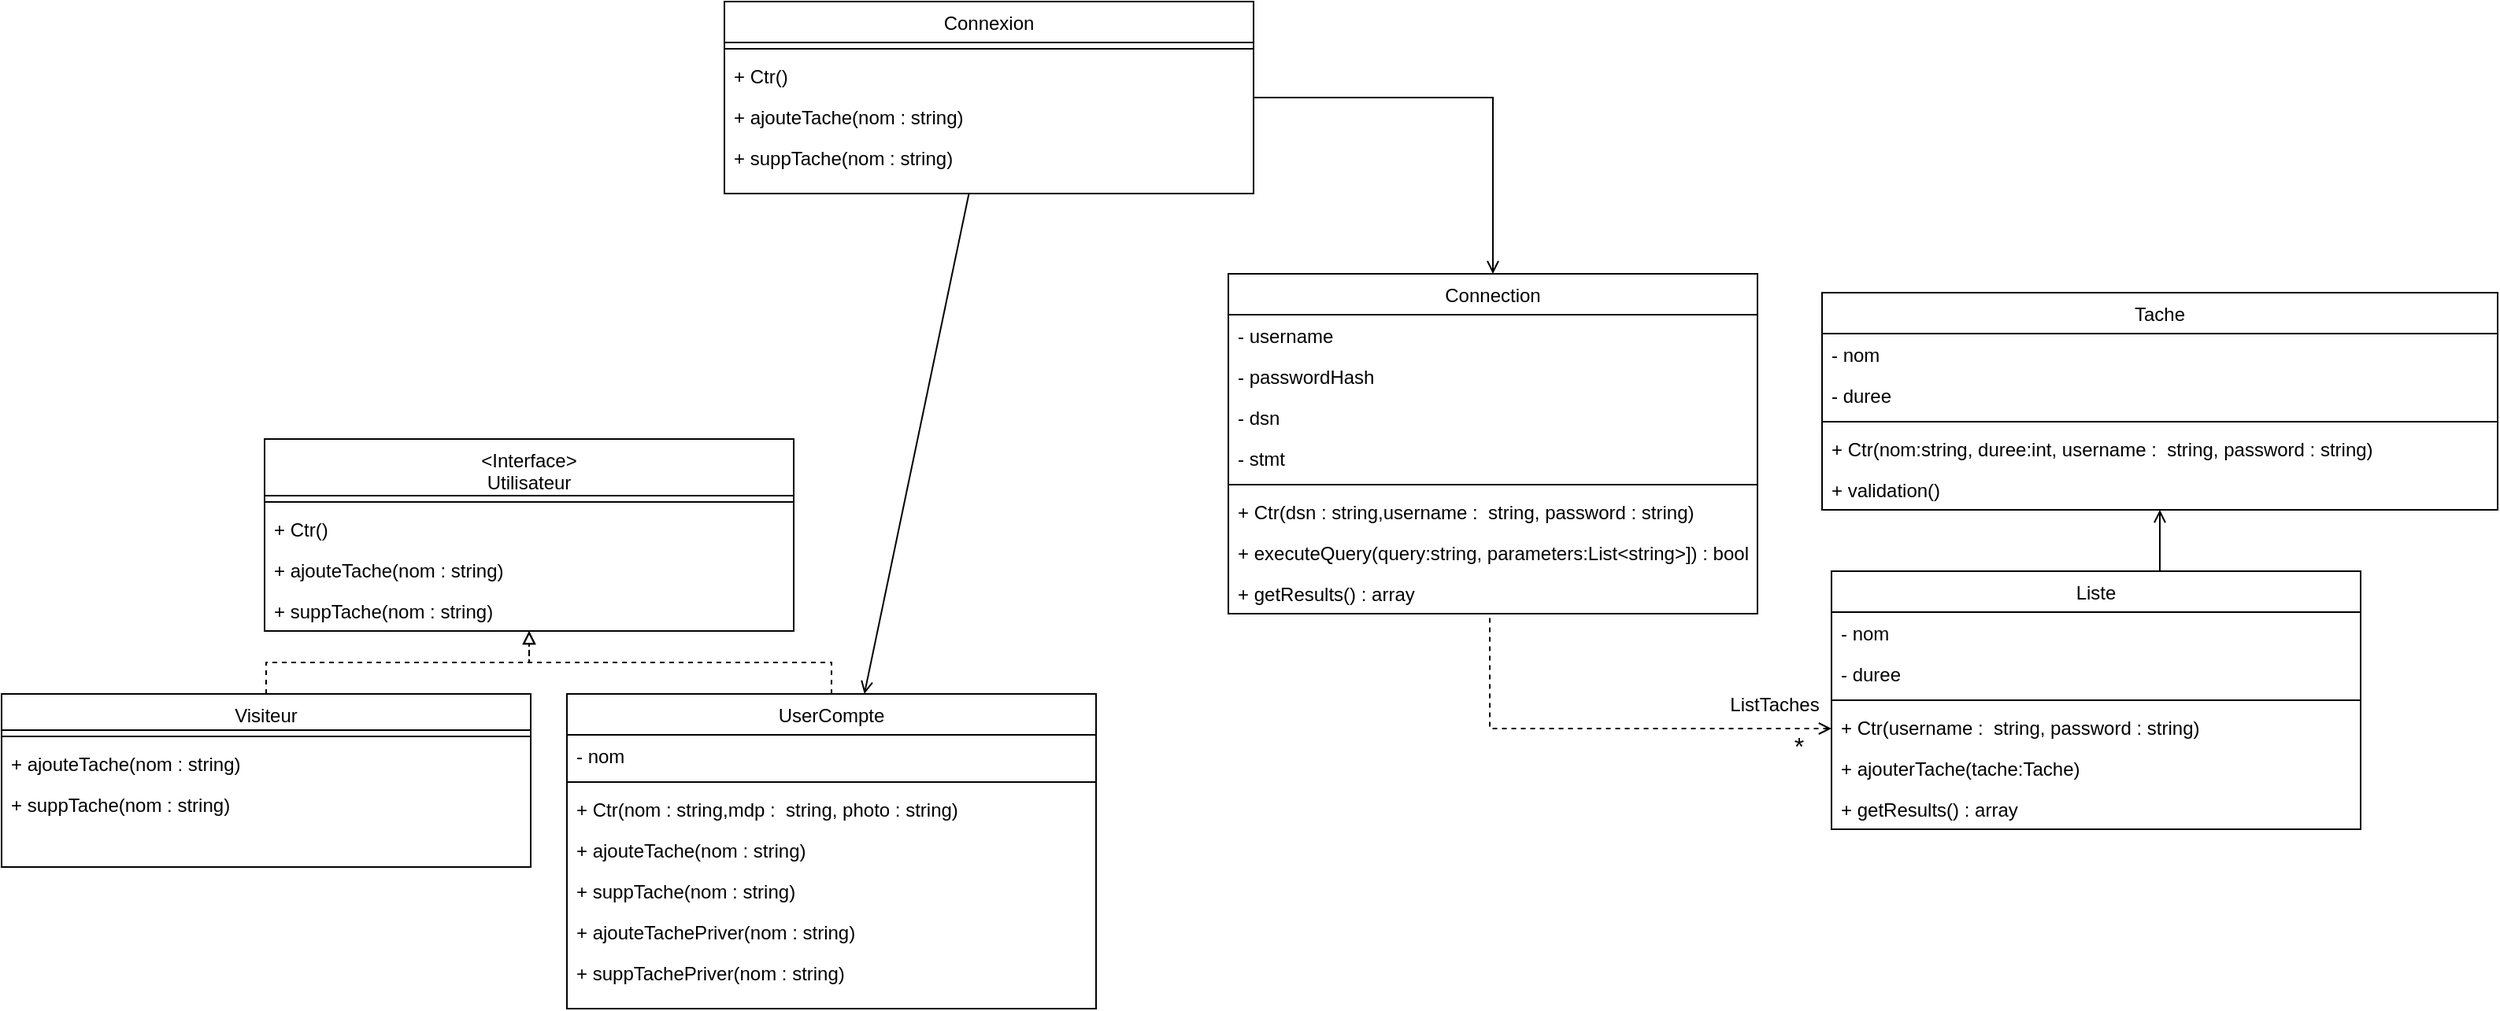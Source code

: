 <mxfile version="16.5.2" type="device"><diagram id="C5RBs43oDa-KdzZeNtuy" name="Page-1"><mxGraphModel dx="1818" dy="1159" grid="0" gridSize="10" guides="1" tooltips="1" connect="1" arrows="1" fold="1" page="0" pageScale="1" pageWidth="827" pageHeight="1169" math="0" shadow="0"><root><mxCell id="WIyWlLk6GJQsqaUBKTNV-0"/><mxCell id="WIyWlLk6GJQsqaUBKTNV-1" parent="WIyWlLk6GJQsqaUBKTNV-0"/><mxCell id="zkfFHV4jXpPFQw0GAbJ--17" value="Connection" style="swimlane;fontStyle=0;align=center;verticalAlign=top;childLayout=stackLayout;horizontal=1;startSize=26;horizontalStack=0;resizeParent=1;resizeLast=0;collapsible=1;marginBottom=0;rounded=0;shadow=0;strokeWidth=1;" parent="WIyWlLk6GJQsqaUBKTNV-1" vertex="1"><mxGeometry x="511" y="168" width="336" height="216" as="geometry"><mxRectangle x="550" y="140" width="160" height="26" as="alternateBounds"/></mxGeometry></mxCell><mxCell id="zkfFHV4jXpPFQw0GAbJ--22" value="- username" style="text;align=left;verticalAlign=top;spacingLeft=4;spacingRight=4;overflow=hidden;rotatable=0;points=[[0,0.5],[1,0.5]];portConstraint=eastwest;rounded=0;shadow=0;html=0;" parent="zkfFHV4jXpPFQw0GAbJ--17" vertex="1"><mxGeometry y="26" width="336" height="26" as="geometry"/></mxCell><mxCell id="lPT6mzKUqGH954RTQxX--47" value="- passwordHash" style="text;align=left;verticalAlign=top;spacingLeft=4;spacingRight=4;overflow=hidden;rotatable=0;points=[[0,0.5],[1,0.5]];portConstraint=eastwest;rounded=0;shadow=0;html=0;" parent="zkfFHV4jXpPFQw0GAbJ--17" vertex="1"><mxGeometry y="52" width="336" height="26" as="geometry"/></mxCell><mxCell id="lPT6mzKUqGH954RTQxX--49" value="- dsn" style="text;align=left;verticalAlign=top;spacingLeft=4;spacingRight=4;overflow=hidden;rotatable=0;points=[[0,0.5],[1,0.5]];portConstraint=eastwest;rounded=0;shadow=0;html=0;" parent="zkfFHV4jXpPFQw0GAbJ--17" vertex="1"><mxGeometry y="78" width="336" height="26" as="geometry"/></mxCell><mxCell id="lPT6mzKUqGH954RTQxX--50" value="- stmt" style="text;align=left;verticalAlign=top;spacingLeft=4;spacingRight=4;overflow=hidden;rotatable=0;points=[[0,0.5],[1,0.5]];portConstraint=eastwest;rounded=0;shadow=0;html=0;" parent="zkfFHV4jXpPFQw0GAbJ--17" vertex="1"><mxGeometry y="104" width="336" height="26" as="geometry"/></mxCell><mxCell id="zkfFHV4jXpPFQw0GAbJ--23" value="" style="line;html=1;strokeWidth=1;align=left;verticalAlign=middle;spacingTop=-1;spacingLeft=3;spacingRight=3;rotatable=0;labelPosition=right;points=[];portConstraint=eastwest;" parent="zkfFHV4jXpPFQw0GAbJ--17" vertex="1"><mxGeometry y="130" width="336" height="8" as="geometry"/></mxCell><mxCell id="zkfFHV4jXpPFQw0GAbJ--24" value="+ Ctr(dsn : string,username :  string, password : string)" style="text;align=left;verticalAlign=top;spacingLeft=4;spacingRight=4;overflow=hidden;rotatable=0;points=[[0,0.5],[1,0.5]];portConstraint=eastwest;" parent="zkfFHV4jXpPFQw0GAbJ--17" vertex="1"><mxGeometry y="138" width="336" height="26" as="geometry"/></mxCell><mxCell id="44q8FM0cvwy1MisjzVkP-1" value="+ executeQuery(query:string, parameters:List&lt;string&gt;]) : bool" style="text;align=left;verticalAlign=top;spacingLeft=4;spacingRight=4;overflow=hidden;rotatable=0;points=[[0,0.5],[1,0.5]];portConstraint=eastwest;" parent="zkfFHV4jXpPFQw0GAbJ--17" vertex="1"><mxGeometry y="164" width="336" height="26" as="geometry"/></mxCell><mxCell id="44q8FM0cvwy1MisjzVkP-2" value="+ getResults() : array" style="text;align=left;verticalAlign=top;spacingLeft=4;spacingRight=4;overflow=hidden;rotatable=0;points=[[0,0.5],[1,0.5]];portConstraint=eastwest;" parent="zkfFHV4jXpPFQw0GAbJ--17" vertex="1"><mxGeometry y="190" width="336" height="26" as="geometry"/></mxCell><mxCell id="lPT6mzKUqGH954RTQxX--0" value="Tache" style="swimlane;fontStyle=0;align=center;verticalAlign=top;childLayout=stackLayout;horizontal=1;startSize=26;horizontalStack=0;resizeParent=1;resizeLast=0;collapsible=1;marginBottom=0;rounded=0;shadow=0;strokeWidth=1;" parent="WIyWlLk6GJQsqaUBKTNV-1" vertex="1"><mxGeometry x="888" y="180" width="429" height="138" as="geometry"><mxRectangle x="550" y="140" width="160" height="26" as="alternateBounds"/></mxGeometry></mxCell><mxCell id="lPT6mzKUqGH954RTQxX--1" value="- nom" style="text;align=left;verticalAlign=top;spacingLeft=4;spacingRight=4;overflow=hidden;rotatable=0;points=[[0,0.5],[1,0.5]];portConstraint=eastwest;rounded=0;shadow=0;html=0;" parent="lPT6mzKUqGH954RTQxX--0" vertex="1"><mxGeometry y="26" width="429" height="26" as="geometry"/></mxCell><mxCell id="lPT6mzKUqGH954RTQxX--7" value="- duree" style="text;align=left;verticalAlign=top;spacingLeft=4;spacingRight=4;overflow=hidden;rotatable=0;points=[[0,0.5],[1,0.5]];portConstraint=eastwest;rounded=0;shadow=0;html=0;" parent="lPT6mzKUqGH954RTQxX--0" vertex="1"><mxGeometry y="52" width="429" height="26" as="geometry"/></mxCell><mxCell id="lPT6mzKUqGH954RTQxX--2" value="" style="line;html=1;strokeWidth=1;align=left;verticalAlign=middle;spacingTop=-1;spacingLeft=3;spacingRight=3;rotatable=0;labelPosition=right;points=[];portConstraint=eastwest;" parent="lPT6mzKUqGH954RTQxX--0" vertex="1"><mxGeometry y="78" width="429" height="8" as="geometry"/></mxCell><mxCell id="lPT6mzKUqGH954RTQxX--3" value="+ Ctr(nom:string, duree:int, username :  string, password : string)" style="text;align=left;verticalAlign=top;spacingLeft=4;spacingRight=4;overflow=hidden;rotatable=0;points=[[0,0.5],[1,0.5]];portConstraint=eastwest;" parent="lPT6mzKUqGH954RTQxX--0" vertex="1"><mxGeometry y="86" width="429" height="26" as="geometry"/></mxCell><mxCell id="4B2QlwdQSiukdLjfvTYh-6" value="+ validation()" style="text;align=left;verticalAlign=top;spacingLeft=4;spacingRight=4;overflow=hidden;rotatable=0;points=[[0,0.5],[1,0.5]];portConstraint=eastwest;" vertex="1" parent="lPT6mzKUqGH954RTQxX--0"><mxGeometry y="112" width="429" height="26" as="geometry"/></mxCell><mxCell id="lPT6mzKUqGH954RTQxX--8" value="Liste" style="swimlane;fontStyle=0;align=center;verticalAlign=top;childLayout=stackLayout;horizontal=1;startSize=26;horizontalStack=0;resizeParent=1;resizeLast=0;collapsible=1;marginBottom=0;rounded=0;shadow=0;strokeWidth=1;" parent="WIyWlLk6GJQsqaUBKTNV-1" vertex="1"><mxGeometry x="894" y="357" width="336" height="164" as="geometry"><mxRectangle x="550" y="140" width="160" height="26" as="alternateBounds"/></mxGeometry></mxCell><mxCell id="lPT6mzKUqGH954RTQxX--9" value="- nom" style="text;align=left;verticalAlign=top;spacingLeft=4;spacingRight=4;overflow=hidden;rotatable=0;points=[[0,0.5],[1,0.5]];portConstraint=eastwest;rounded=0;shadow=0;html=0;" parent="lPT6mzKUqGH954RTQxX--8" vertex="1"><mxGeometry y="26" width="336" height="26" as="geometry"/></mxCell><mxCell id="lPT6mzKUqGH954RTQxX--10" value="- duree" style="text;align=left;verticalAlign=top;spacingLeft=4;spacingRight=4;overflow=hidden;rotatable=0;points=[[0,0.5],[1,0.5]];portConstraint=eastwest;rounded=0;shadow=0;html=0;" parent="lPT6mzKUqGH954RTQxX--8" vertex="1"><mxGeometry y="52" width="336" height="26" as="geometry"/></mxCell><mxCell id="lPT6mzKUqGH954RTQxX--11" value="" style="line;html=1;strokeWidth=1;align=left;verticalAlign=middle;spacingTop=-1;spacingLeft=3;spacingRight=3;rotatable=0;labelPosition=right;points=[];portConstraint=eastwest;" parent="lPT6mzKUqGH954RTQxX--8" vertex="1"><mxGeometry y="78" width="336" height="8" as="geometry"/></mxCell><mxCell id="lPT6mzKUqGH954RTQxX--12" value="+ Ctr(username :  string, password : string)" style="text;align=left;verticalAlign=top;spacingLeft=4;spacingRight=4;overflow=hidden;rotatable=0;points=[[0,0.5],[1,0.5]];portConstraint=eastwest;" parent="lPT6mzKUqGH954RTQxX--8" vertex="1"><mxGeometry y="86" width="336" height="26" as="geometry"/></mxCell><mxCell id="lPT6mzKUqGH954RTQxX--13" value="+ ajouterTache(tache:Tache)" style="text;align=left;verticalAlign=top;spacingLeft=4;spacingRight=4;overflow=hidden;rotatable=0;points=[[0,0.5],[1,0.5]];portConstraint=eastwest;" parent="lPT6mzKUqGH954RTQxX--8" vertex="1"><mxGeometry y="112" width="336" height="26" as="geometry"/></mxCell><mxCell id="lPT6mzKUqGH954RTQxX--14" value="+ getResults() : array" style="text;align=left;verticalAlign=top;spacingLeft=4;spacingRight=4;overflow=hidden;rotatable=0;points=[[0,0.5],[1,0.5]];portConstraint=eastwest;" parent="lPT6mzKUqGH954RTQxX--8" vertex="1"><mxGeometry y="138" width="336" height="26" as="geometry"/></mxCell><mxCell id="lPT6mzKUqGH954RTQxX--15" value="" style="edgeStyle=orthogonalEdgeStyle;rounded=0;orthogonalLoop=1;jettySize=auto;html=1;startArrow=open;startFill=0;endArrow=none;endFill=0;" parent="WIyWlLk6GJQsqaUBKTNV-1" source="lPT6mzKUqGH954RTQxX--0" target="lPT6mzKUqGH954RTQxX--8" edge="1"><mxGeometry relative="1" as="geometry"><mxPoint x="904" y="434" as="sourcePoint"/><mxPoint x="543" y="285" as="targetPoint"/><Array as="points"><mxPoint x="1049" y="389"/><mxPoint x="1049" y="389"/></Array></mxGeometry></mxCell><mxCell id="lPT6mzKUqGH954RTQxX--16" value="&lt;Interface&gt;&#xA;Utilisateur" style="swimlane;fontStyle=0;align=center;verticalAlign=top;childLayout=stackLayout;horizontal=1;startSize=36;horizontalStack=0;resizeParent=1;resizeLast=0;collapsible=1;marginBottom=0;rounded=0;shadow=0;strokeWidth=1;" parent="WIyWlLk6GJQsqaUBKTNV-1" vertex="1"><mxGeometry x="-101" y="273" width="336" height="122" as="geometry"><mxRectangle x="550" y="140" width="160" height="26" as="alternateBounds"/></mxGeometry></mxCell><mxCell id="lPT6mzKUqGH954RTQxX--19" value="" style="line;html=1;strokeWidth=1;align=left;verticalAlign=middle;spacingTop=-1;spacingLeft=3;spacingRight=3;rotatable=0;labelPosition=right;points=[];portConstraint=eastwest;" parent="lPT6mzKUqGH954RTQxX--16" vertex="1"><mxGeometry y="36" width="336" height="8" as="geometry"/></mxCell><mxCell id="lPT6mzKUqGH954RTQxX--37" value="+ Ctr()" style="text;align=left;verticalAlign=top;spacingLeft=4;spacingRight=4;overflow=hidden;rotatable=0;points=[[0,0.5],[1,0.5]];portConstraint=eastwest;" parent="lPT6mzKUqGH954RTQxX--16" vertex="1"><mxGeometry y="44" width="336" height="26" as="geometry"/></mxCell><mxCell id="lPT6mzKUqGH954RTQxX--38" value="+ ajouteTache(nom : string)" style="text;align=left;verticalAlign=top;spacingLeft=4;spacingRight=4;overflow=hidden;rotatable=0;points=[[0,0.5],[1,0.5]];portConstraint=eastwest;" parent="lPT6mzKUqGH954RTQxX--16" vertex="1"><mxGeometry y="70" width="336" height="26" as="geometry"/></mxCell><mxCell id="lPT6mzKUqGH954RTQxX--39" value="+ suppTache(nom : string)" style="text;align=left;verticalAlign=top;spacingLeft=4;spacingRight=4;overflow=hidden;rotatable=0;points=[[0,0.5],[1,0.5]];portConstraint=eastwest;" parent="lPT6mzKUqGH954RTQxX--16" vertex="1"><mxGeometry y="96" width="336" height="26" as="geometry"/></mxCell><mxCell id="lPT6mzKUqGH954RTQxX--27" value="" style="edgeStyle=orthogonalEdgeStyle;rounded=0;orthogonalLoop=1;jettySize=auto;html=1;startArrow=none;startFill=0;endArrow=block;endFill=0;strokeWidth=1;dashed=1;" parent="WIyWlLk6GJQsqaUBKTNV-1" source="lPT6mzKUqGH954RTQxX--23" target="lPT6mzKUqGH954RTQxX--16" edge="1"><mxGeometry relative="1" as="geometry"/></mxCell><mxCell id="lPT6mzKUqGH954RTQxX--23" value="UserCompte" style="swimlane;fontStyle=0;align=center;verticalAlign=top;childLayout=stackLayout;horizontal=1;startSize=26;horizontalStack=0;resizeParent=1;resizeLast=0;collapsible=1;marginBottom=0;rounded=0;shadow=0;strokeWidth=1;" parent="WIyWlLk6GJQsqaUBKTNV-1" vertex="1"><mxGeometry x="91" y="435" width="336" height="200" as="geometry"><mxRectangle x="550" y="140" width="160" height="26" as="alternateBounds"/></mxGeometry></mxCell><mxCell id="lPT6mzKUqGH954RTQxX--35" value="- nom" style="text;align=left;verticalAlign=top;spacingLeft=4;spacingRight=4;overflow=hidden;rotatable=0;points=[[0,0.5],[1,0.5]];portConstraint=eastwest;rounded=0;shadow=0;html=0;" parent="lPT6mzKUqGH954RTQxX--23" vertex="1"><mxGeometry y="26" width="336" height="26" as="geometry"/></mxCell><mxCell id="lPT6mzKUqGH954RTQxX--25" value="" style="line;html=1;strokeWidth=1;align=left;verticalAlign=middle;spacingTop=-1;spacingLeft=3;spacingRight=3;rotatable=0;labelPosition=right;points=[];portConstraint=eastwest;" parent="lPT6mzKUqGH954RTQxX--23" vertex="1"><mxGeometry y="52" width="336" height="8" as="geometry"/></mxCell><mxCell id="lPT6mzKUqGH954RTQxX--36" value="+ Ctr(nom : string,mdp :  string, photo : string)" style="text;align=left;verticalAlign=top;spacingLeft=4;spacingRight=4;overflow=hidden;rotatable=0;points=[[0,0.5],[1,0.5]];portConstraint=eastwest;" parent="lPT6mzKUqGH954RTQxX--23" vertex="1"><mxGeometry y="60" width="336" height="26" as="geometry"/></mxCell><mxCell id="lPT6mzKUqGH954RTQxX--43" value="+ ajouteTache(nom : string)" style="text;align=left;verticalAlign=top;spacingLeft=4;spacingRight=4;overflow=hidden;rotatable=0;points=[[0,0.5],[1,0.5]];portConstraint=eastwest;" parent="lPT6mzKUqGH954RTQxX--23" vertex="1"><mxGeometry y="86" width="336" height="26" as="geometry"/></mxCell><mxCell id="lPT6mzKUqGH954RTQxX--44" value="+ suppTache(nom : string)" style="text;align=left;verticalAlign=top;spacingLeft=4;spacingRight=4;overflow=hidden;rotatable=0;points=[[0,0.5],[1,0.5]];portConstraint=eastwest;" parent="lPT6mzKUqGH954RTQxX--23" vertex="1"><mxGeometry y="112" width="336" height="26" as="geometry"/></mxCell><mxCell id="lPT6mzKUqGH954RTQxX--40" value="+ ajouteTachePriver(nom : string)" style="text;align=left;verticalAlign=top;spacingLeft=4;spacingRight=4;overflow=hidden;rotatable=0;points=[[0,0.5],[1,0.5]];portConstraint=eastwest;" parent="lPT6mzKUqGH954RTQxX--23" vertex="1"><mxGeometry y="138" width="336" height="26" as="geometry"/></mxCell><mxCell id="lPT6mzKUqGH954RTQxX--41" value="+ suppTachePriver(nom : string)" style="text;align=left;verticalAlign=top;spacingLeft=4;spacingRight=4;overflow=hidden;rotatable=0;points=[[0,0.5],[1,0.5]];portConstraint=eastwest;" parent="lPT6mzKUqGH954RTQxX--23" vertex="1"><mxGeometry y="164" width="336" height="26" as="geometry"/></mxCell><mxCell id="lPT6mzKUqGH954RTQxX--28" value="Visiteur" style="swimlane;fontStyle=0;align=center;verticalAlign=top;childLayout=stackLayout;horizontal=1;startSize=23;horizontalStack=0;resizeParent=1;resizeLast=0;collapsible=1;marginBottom=0;rounded=0;shadow=0;strokeWidth=1;" parent="WIyWlLk6GJQsqaUBKTNV-1" vertex="1"><mxGeometry x="-268" y="435" width="336" height="110" as="geometry"><mxRectangle x="550" y="140" width="160" height="26" as="alternateBounds"/></mxGeometry></mxCell><mxCell id="lPT6mzKUqGH954RTQxX--30" value="" style="line;html=1;strokeWidth=1;align=left;verticalAlign=middle;spacingTop=-1;spacingLeft=3;spacingRight=3;rotatable=0;labelPosition=right;points=[];portConstraint=eastwest;" parent="lPT6mzKUqGH954RTQxX--28" vertex="1"><mxGeometry y="23" width="336" height="8" as="geometry"/></mxCell><mxCell id="lPT6mzKUqGH954RTQxX--33" value="+ ajouteTache(nom : string)" style="text;align=left;verticalAlign=top;spacingLeft=4;spacingRight=4;overflow=hidden;rotatable=0;points=[[0,0.5],[1,0.5]];portConstraint=eastwest;" parent="lPT6mzKUqGH954RTQxX--28" vertex="1"><mxGeometry y="31" width="336" height="26" as="geometry"/></mxCell><mxCell id="lPT6mzKUqGH954RTQxX--34" value="+ suppTache(nom : string)" style="text;align=left;verticalAlign=top;spacingLeft=4;spacingRight=4;overflow=hidden;rotatable=0;points=[[0,0.5],[1,0.5]];portConstraint=eastwest;" parent="lPT6mzKUqGH954RTQxX--28" vertex="1"><mxGeometry y="57" width="336" height="26" as="geometry"/></mxCell><mxCell id="lPT6mzKUqGH954RTQxX--32" value="" style="edgeStyle=orthogonalEdgeStyle;rounded=0;orthogonalLoop=1;jettySize=auto;html=1;startArrow=none;startFill=0;endArrow=block;endFill=0;strokeWidth=1;dashed=1;" parent="WIyWlLk6GJQsqaUBKTNV-1" source="lPT6mzKUqGH954RTQxX--28" target="lPT6mzKUqGH954RTQxX--16" edge="1"><mxGeometry relative="1" as="geometry"><mxPoint x="272" y="444" as="sourcePoint"/><mxPoint x="77" y="393" as="targetPoint"/></mxGeometry></mxCell><mxCell id="lPT6mzKUqGH954RTQxX--46" value="" style="edgeStyle=orthogonalEdgeStyle;rounded=0;orthogonalLoop=1;jettySize=auto;html=1;startArrow=open;startFill=0;endArrow=none;endFill=0;dashed=1;" parent="WIyWlLk6GJQsqaUBKTNV-1" source="lPT6mzKUqGH954RTQxX--8" target="zkfFHV4jXpPFQw0GAbJ--17" edge="1"><mxGeometry relative="1" as="geometry"><mxPoint x="731" y="359" as="sourcePoint"/><mxPoint x="731" y="425" as="targetPoint"/><Array as="points"><mxPoint x="677" y="457"/></Array></mxGeometry></mxCell><mxCell id="lPT6mzKUqGH954RTQxX--51" value="Connexion" style="swimlane;fontStyle=0;align=center;verticalAlign=top;childLayout=stackLayout;horizontal=1;startSize=26;horizontalStack=0;resizeParent=1;resizeLast=0;collapsible=1;marginBottom=0;rounded=0;shadow=0;strokeWidth=1;" parent="WIyWlLk6GJQsqaUBKTNV-1" vertex="1"><mxGeometry x="191" y="-5" width="336" height="122" as="geometry"><mxRectangle x="550" y="140" width="160" height="26" as="alternateBounds"/></mxGeometry></mxCell><mxCell id="lPT6mzKUqGH954RTQxX--52" value="" style="line;html=1;strokeWidth=1;align=left;verticalAlign=middle;spacingTop=-1;spacingLeft=3;spacingRight=3;rotatable=0;labelPosition=right;points=[];portConstraint=eastwest;" parent="lPT6mzKUqGH954RTQxX--51" vertex="1"><mxGeometry y="26" width="336" height="8" as="geometry"/></mxCell><mxCell id="lPT6mzKUqGH954RTQxX--53" value="+ Ctr()" style="text;align=left;verticalAlign=top;spacingLeft=4;spacingRight=4;overflow=hidden;rotatable=0;points=[[0,0.5],[1,0.5]];portConstraint=eastwest;" parent="lPT6mzKUqGH954RTQxX--51" vertex="1"><mxGeometry y="34" width="336" height="26" as="geometry"/></mxCell><mxCell id="lPT6mzKUqGH954RTQxX--54" value="+ ajouteTache(nom : string)" style="text;align=left;verticalAlign=top;spacingLeft=4;spacingRight=4;overflow=hidden;rotatable=0;points=[[0,0.5],[1,0.5]];portConstraint=eastwest;" parent="lPT6mzKUqGH954RTQxX--51" vertex="1"><mxGeometry y="60" width="336" height="26" as="geometry"/></mxCell><mxCell id="lPT6mzKUqGH954RTQxX--55" value="+ suppTache(nom : string)" style="text;align=left;verticalAlign=top;spacingLeft=4;spacingRight=4;overflow=hidden;rotatable=0;points=[[0,0.5],[1,0.5]];portConstraint=eastwest;" parent="lPT6mzKUqGH954RTQxX--51" vertex="1"><mxGeometry y="86" width="336" height="26" as="geometry"/></mxCell><mxCell id="4B2QlwdQSiukdLjfvTYh-2" value="ListTaches" style="text;html=1;strokeColor=none;fillColor=none;align=center;verticalAlign=middle;whiteSpace=wrap;rounded=0;" vertex="1" parent="WIyWlLk6GJQsqaUBKTNV-1"><mxGeometry x="828" y="427" width="60" height="30" as="geometry"/></mxCell><mxCell id="4B2QlwdQSiukdLjfvTYh-3" value="&lt;font style=&quot;font-size: 16px&quot;&gt;*&lt;/font&gt;" style="text;html=1;strokeColor=none;fillColor=none;align=center;verticalAlign=middle;whiteSpace=wrap;rounded=0;" vertex="1" parent="WIyWlLk6GJQsqaUBKTNV-1"><mxGeometry x="859" y="453" width="29" height="30" as="geometry"/></mxCell><mxCell id="4B2QlwdQSiukdLjfvTYh-4" value="" style="endArrow=open;html=1;rounded=0;fontSize=16;endFill=0;" edge="1" parent="WIyWlLk6GJQsqaUBKTNV-1" source="lPT6mzKUqGH954RTQxX--51" target="zkfFHV4jXpPFQw0GAbJ--17"><mxGeometry width="50" height="50" relative="1" as="geometry"><mxPoint x="453" y="339" as="sourcePoint"/><mxPoint x="503" y="289" as="targetPoint"/><Array as="points"><mxPoint x="679" y="56"/></Array></mxGeometry></mxCell><mxCell id="4B2QlwdQSiukdLjfvTYh-5" value="" style="endArrow=open;html=1;rounded=0;fontSize=16;endFill=0;" edge="1" parent="WIyWlLk6GJQsqaUBKTNV-1" source="lPT6mzKUqGH954RTQxX--51" target="lPT6mzKUqGH954RTQxX--23"><mxGeometry width="50" height="50" relative="1" as="geometry"><mxPoint x="537" y="66" as="sourcePoint"/><mxPoint x="689" y="178" as="targetPoint"/><Array as="points"/></mxGeometry></mxCell></root></mxGraphModel></diagram></mxfile>